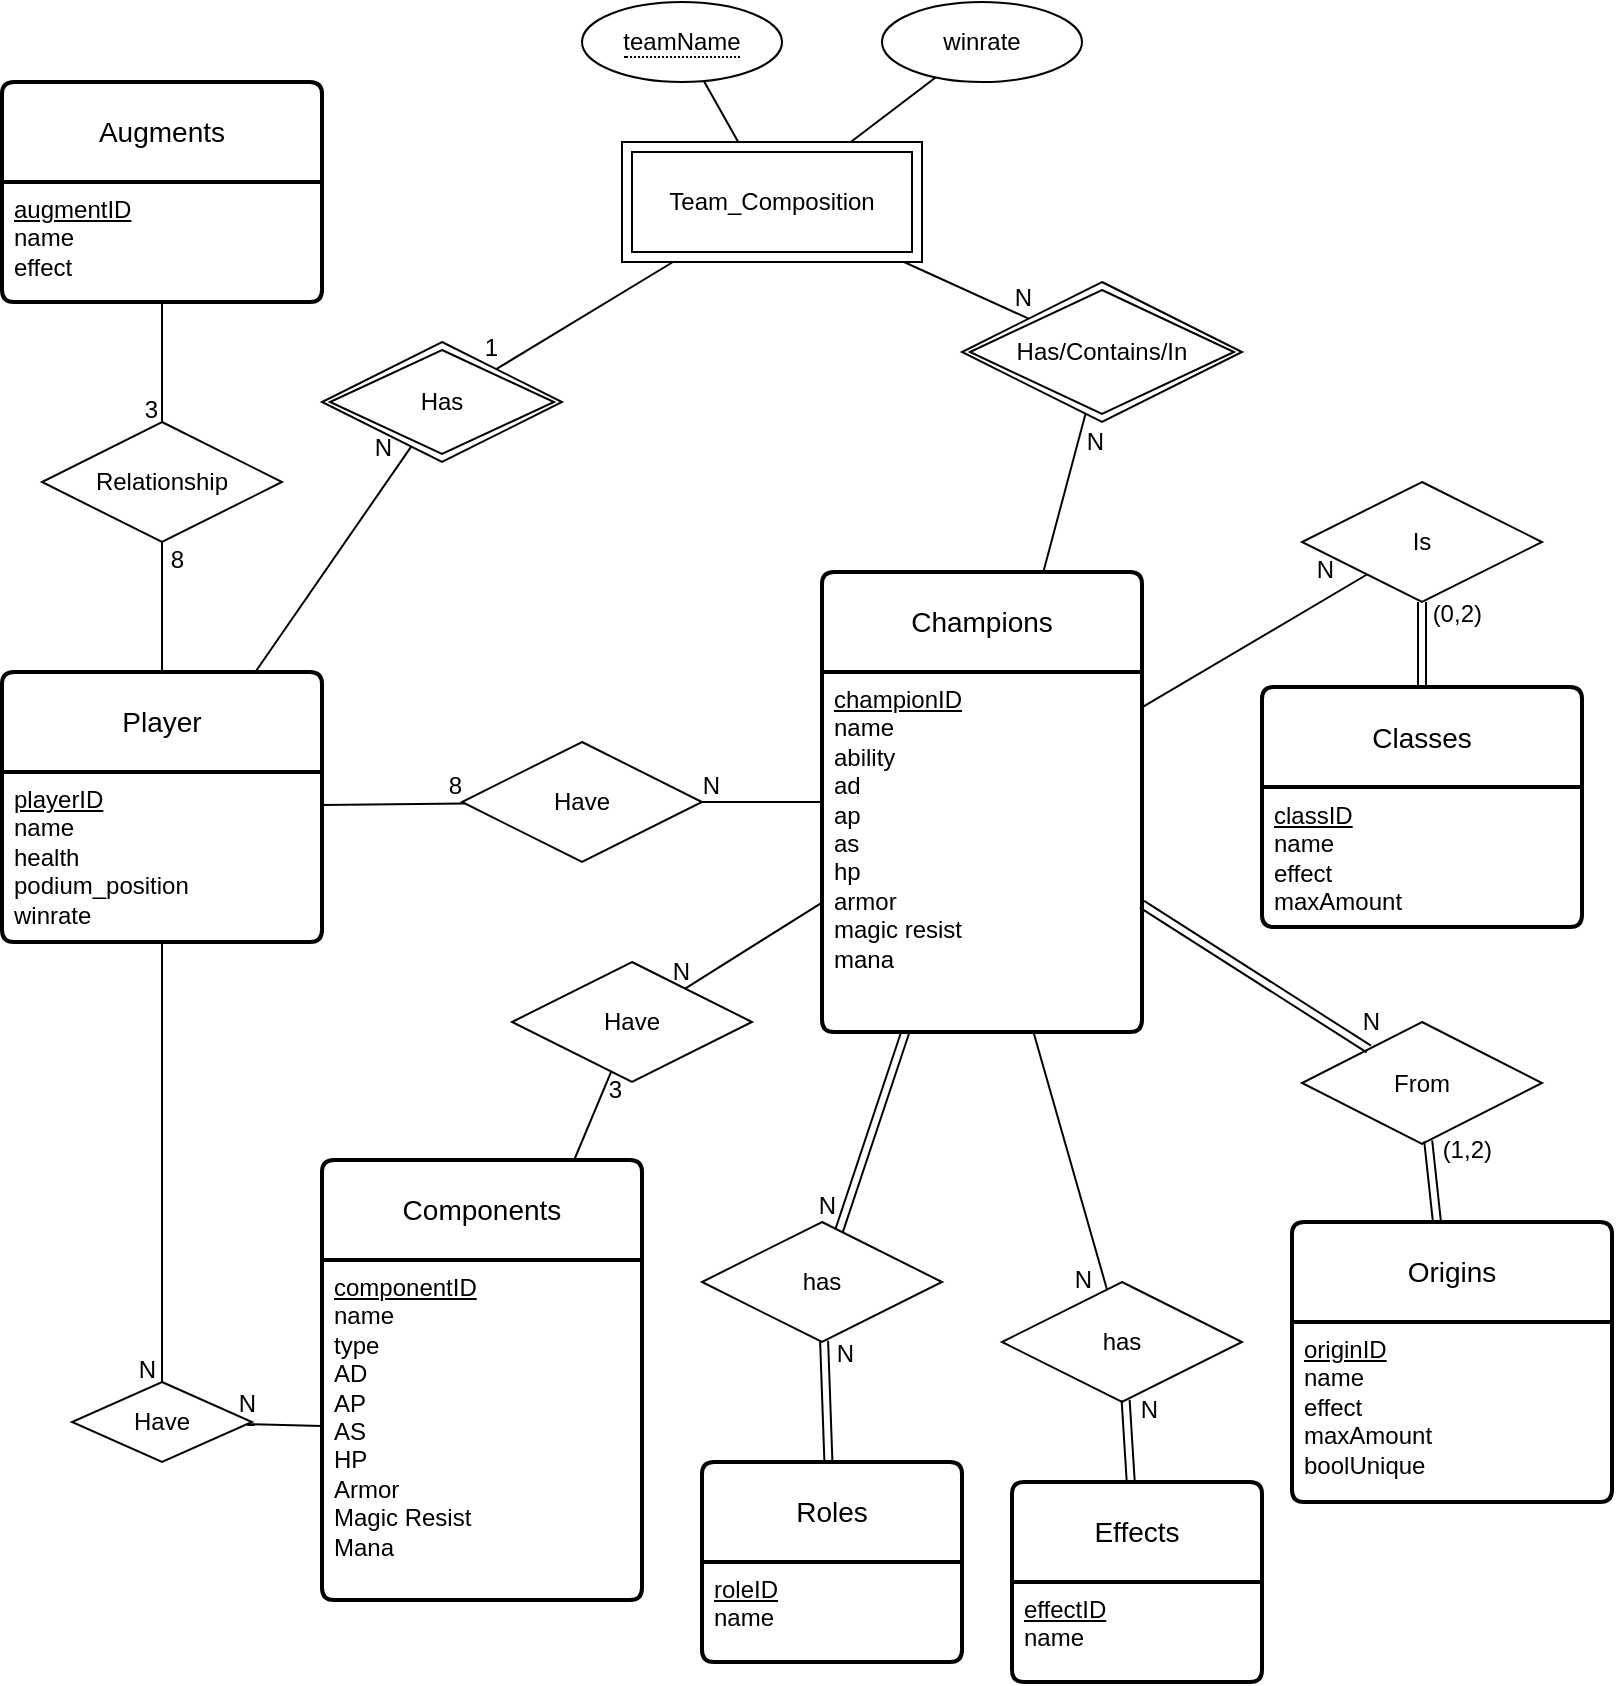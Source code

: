 <mxfile version="24.8.3">
  <diagram name="Page-1" id="uQSrZm8YN8mmTvaoLKEN">
    <mxGraphModel dx="2074" dy="1106" grid="1" gridSize="10" guides="1" tooltips="1" connect="1" arrows="1" fold="1" page="1" pageScale="1" pageWidth="850" pageHeight="1100" math="0" shadow="0">
      <root>
        <mxCell id="0" />
        <mxCell id="1" parent="0" />
        <mxCell id="gV3FRl6ETFJa3-_gZSnH-19" value="Champions" style="swimlane;childLayout=stackLayout;horizontal=1;startSize=50;horizontalStack=0;rounded=1;fontSize=14;fontStyle=0;strokeWidth=2;resizeParent=0;resizeLast=1;shadow=0;dashed=0;align=center;arcSize=4;whiteSpace=wrap;html=1;" parent="1" vertex="1">
          <mxGeometry x="435" y="345" width="160" height="230" as="geometry" />
        </mxCell>
        <mxCell id="gV3FRl6ETFJa3-_gZSnH-20" value="&lt;u&gt;championID&lt;/u&gt;&lt;div&gt;name&lt;/div&gt;&lt;div&gt;&lt;span style=&quot;background-color: initial;&quot;&gt;ability&lt;/span&gt;&lt;br&gt;&lt;/div&gt;&lt;div&gt;ad&lt;/div&gt;&lt;div&gt;ap&lt;/div&gt;&lt;div&gt;as&lt;/div&gt;&lt;div&gt;hp&lt;/div&gt;&lt;div&gt;armor&lt;/div&gt;&lt;div&gt;magic resist&lt;/div&gt;&lt;div&gt;mana&lt;/div&gt;" style="align=left;strokeColor=none;fillColor=none;spacingLeft=4;fontSize=12;verticalAlign=top;resizable=0;rotatable=0;part=1;html=1;" parent="gV3FRl6ETFJa3-_gZSnH-19" vertex="1">
          <mxGeometry y="50" width="160" height="180" as="geometry" />
        </mxCell>
        <mxCell id="gV3FRl6ETFJa3-_gZSnH-23" value="Origins" style="swimlane;childLayout=stackLayout;horizontal=1;startSize=50;horizontalStack=0;rounded=1;fontSize=14;fontStyle=0;strokeWidth=2;resizeParent=0;resizeLast=1;shadow=0;dashed=0;align=center;arcSize=4;whiteSpace=wrap;html=1;" parent="1" vertex="1">
          <mxGeometry x="670" y="670" width="160" height="140" as="geometry" />
        </mxCell>
        <mxCell id="gV3FRl6ETFJa3-_gZSnH-24" value="&lt;u&gt;originID&lt;br&gt;&lt;/u&gt;&lt;div&gt;name&lt;/div&gt;&lt;div&gt;effect&lt;/div&gt;&lt;div&gt;maxAmount&lt;/div&gt;&lt;div&gt;boolUnique&lt;/div&gt;" style="align=left;strokeColor=none;fillColor=none;spacingLeft=4;fontSize=12;verticalAlign=top;resizable=0;rotatable=0;part=1;html=1;" parent="gV3FRl6ETFJa3-_gZSnH-23" vertex="1">
          <mxGeometry y="50" width="160" height="90" as="geometry" />
        </mxCell>
        <mxCell id="gV3FRl6ETFJa3-_gZSnH-25" value="Classes" style="swimlane;childLayout=stackLayout;horizontal=1;startSize=50;horizontalStack=0;rounded=1;fontSize=14;fontStyle=0;strokeWidth=2;resizeParent=0;resizeLast=1;shadow=0;dashed=0;align=center;arcSize=4;whiteSpace=wrap;html=1;" parent="1" vertex="1">
          <mxGeometry x="655" y="402.5" width="160" height="120" as="geometry" />
        </mxCell>
        <mxCell id="gV3FRl6ETFJa3-_gZSnH-26" value="&lt;u&gt;classID&lt;/u&gt;&lt;div&gt;name&lt;/div&gt;&lt;div&gt;effect&lt;/div&gt;&lt;div&gt;maxAmount&lt;/div&gt;" style="align=left;strokeColor=none;fillColor=none;spacingLeft=4;fontSize=12;verticalAlign=top;resizable=0;rotatable=0;part=1;html=1;" parent="gV3FRl6ETFJa3-_gZSnH-25" vertex="1">
          <mxGeometry y="50" width="160" height="70" as="geometry" />
        </mxCell>
        <mxCell id="gV3FRl6ETFJa3-_gZSnH-30" value="Player" style="swimlane;childLayout=stackLayout;horizontal=1;startSize=50;horizontalStack=0;rounded=1;fontSize=14;fontStyle=0;strokeWidth=2;resizeParent=0;resizeLast=1;shadow=0;dashed=0;align=center;arcSize=4;whiteSpace=wrap;html=1;" parent="1" vertex="1">
          <mxGeometry x="25" y="395" width="160" height="135" as="geometry" />
        </mxCell>
        <mxCell id="gV3FRl6ETFJa3-_gZSnH-31" value="&lt;u&gt;playerID&lt;br&gt;&lt;/u&gt;&lt;div&gt;name&lt;/div&gt;&lt;div&gt;health&lt;/div&gt;&lt;div&gt;podium_position&lt;/div&gt;&lt;div&gt;winrate&lt;/div&gt;" style="align=left;strokeColor=none;fillColor=none;spacingLeft=4;fontSize=12;verticalAlign=top;resizable=0;rotatable=0;part=1;html=1;" parent="gV3FRl6ETFJa3-_gZSnH-30" vertex="1">
          <mxGeometry y="50" width="160" height="85" as="geometry" />
        </mxCell>
        <mxCell id="gV3FRl6ETFJa3-_gZSnH-33" value="Components" style="swimlane;childLayout=stackLayout;horizontal=1;startSize=50;horizontalStack=0;rounded=1;fontSize=14;fontStyle=0;strokeWidth=2;resizeParent=0;resizeLast=1;shadow=0;dashed=0;align=center;arcSize=4;whiteSpace=wrap;html=1;" parent="1" vertex="1">
          <mxGeometry x="185" y="639" width="160" height="220" as="geometry" />
        </mxCell>
        <mxCell id="gV3FRl6ETFJa3-_gZSnH-34" value="&lt;u&gt;componentID&lt;/u&gt;&lt;div&gt;name&lt;/div&gt;&lt;div&gt;type&lt;/div&gt;&lt;div&gt;AD&lt;/div&gt;&lt;div&gt;AP&lt;/div&gt;&lt;div&gt;AS&lt;/div&gt;&lt;div&gt;HP&lt;/div&gt;&lt;div&gt;Armor&lt;/div&gt;&lt;div&gt;Magic Resist&lt;/div&gt;&lt;div&gt;Mana&lt;/div&gt;" style="align=left;strokeColor=none;fillColor=none;spacingLeft=4;fontSize=12;verticalAlign=top;resizable=0;rotatable=0;part=1;html=1;" parent="gV3FRl6ETFJa3-_gZSnH-33" vertex="1">
          <mxGeometry y="50" width="160" height="170" as="geometry" />
        </mxCell>
        <mxCell id="gV3FRl6ETFJa3-_gZSnH-51" value="Have" style="shape=rhombus;perimeter=rhombusPerimeter;whiteSpace=wrap;html=1;align=center;" parent="1" vertex="1">
          <mxGeometry x="280" y="540" width="120" height="60" as="geometry" />
        </mxCell>
        <mxCell id="gV3FRl6ETFJa3-_gZSnH-52" value="" style="endArrow=none;html=1;rounded=0;" parent="1" source="gV3FRl6ETFJa3-_gZSnH-33" target="gV3FRl6ETFJa3-_gZSnH-51" edge="1">
          <mxGeometry relative="1" as="geometry">
            <mxPoint x="255" y="790" as="sourcePoint" />
            <mxPoint x="465" y="771" as="targetPoint" />
          </mxGeometry>
        </mxCell>
        <mxCell id="gV3FRl6ETFJa3-_gZSnH-53" value="3" style="resizable=0;html=1;whiteSpace=wrap;align=right;verticalAlign=bottom;" parent="gV3FRl6ETFJa3-_gZSnH-52" connectable="0" vertex="1">
          <mxGeometry x="1" relative="1" as="geometry">
            <mxPoint x="7" y="18" as="offset" />
          </mxGeometry>
        </mxCell>
        <mxCell id="gV3FRl6ETFJa3-_gZSnH-54" value="" style="endArrow=none;html=1;rounded=0;" parent="1" source="gV3FRl6ETFJa3-_gZSnH-19" target="gV3FRl6ETFJa3-_gZSnH-51" edge="1">
          <mxGeometry relative="1" as="geometry">
            <mxPoint x="505" y="620" as="sourcePoint" />
            <mxPoint x="475" y="781" as="targetPoint" />
          </mxGeometry>
        </mxCell>
        <mxCell id="gV3FRl6ETFJa3-_gZSnH-55" value="N" style="resizable=0;html=1;whiteSpace=wrap;align=right;verticalAlign=bottom;" parent="gV3FRl6ETFJa3-_gZSnH-54" connectable="0" vertex="1">
          <mxGeometry x="1" relative="1" as="geometry">
            <mxPoint x="4" as="offset" />
          </mxGeometry>
        </mxCell>
        <mxCell id="gV3FRl6ETFJa3-_gZSnH-56" value="From" style="shape=rhombus;perimeter=rhombusPerimeter;whiteSpace=wrap;html=1;align=center;" parent="1" vertex="1">
          <mxGeometry x="675" y="570" width="120" height="61" as="geometry" />
        </mxCell>
        <mxCell id="gV3FRl6ETFJa3-_gZSnH-61" value="Is" style="shape=rhombus;perimeter=rhombusPerimeter;whiteSpace=wrap;html=1;align=center;" parent="1" vertex="1">
          <mxGeometry x="675" y="300" width="120" height="60" as="geometry" />
        </mxCell>
        <mxCell id="gV3FRl6ETFJa3-_gZSnH-64" value="" style="endArrow=none;html=1;rounded=0;" parent="1" source="gV3FRl6ETFJa3-_gZSnH-19" target="gV3FRl6ETFJa3-_gZSnH-61" edge="1">
          <mxGeometry relative="1" as="geometry">
            <mxPoint x="604" y="610" as="sourcePoint" />
            <mxPoint x="605" y="801" as="targetPoint" />
          </mxGeometry>
        </mxCell>
        <mxCell id="gV3FRl6ETFJa3-_gZSnH-65" value="N" style="resizable=0;html=1;whiteSpace=wrap;align=right;verticalAlign=bottom;" parent="gV3FRl6ETFJa3-_gZSnH-64" connectable="0" vertex="1">
          <mxGeometry x="1" relative="1" as="geometry">
            <mxPoint x="-15" y="6" as="offset" />
          </mxGeometry>
        </mxCell>
        <mxCell id="gV3FRl6ETFJa3-_gZSnH-75" value="" style="endArrow=none;html=1;rounded=0;" parent="1" source="gV3FRl6ETFJa3-_gZSnH-30" target="gV3FRl6ETFJa3-_gZSnH-92" edge="1">
          <mxGeometry relative="1" as="geometry">
            <mxPoint x="65" y="859.31" as="sourcePoint" />
            <mxPoint x="255" y="460" as="targetPoint" />
          </mxGeometry>
        </mxCell>
        <mxCell id="gV3FRl6ETFJa3-_gZSnH-76" value="8" style="resizable=0;html=1;whiteSpace=wrap;align=right;verticalAlign=bottom;" parent="gV3FRl6ETFJa3-_gZSnH-75" connectable="0" vertex="1">
          <mxGeometry x="1" relative="1" as="geometry" />
        </mxCell>
        <mxCell id="gV3FRl6ETFJa3-_gZSnH-77" value="" style="endArrow=none;html=1;rounded=0;" parent="1" source="gV3FRl6ETFJa3-_gZSnH-19" target="gV3FRl6ETFJa3-_gZSnH-92" edge="1">
          <mxGeometry relative="1" as="geometry">
            <mxPoint x="195" y="470" as="sourcePoint" />
            <mxPoint x="375" y="460" as="targetPoint" />
          </mxGeometry>
        </mxCell>
        <mxCell id="gV3FRl6ETFJa3-_gZSnH-78" value="N" style="resizable=0;html=1;whiteSpace=wrap;align=right;verticalAlign=bottom;" parent="gV3FRl6ETFJa3-_gZSnH-77" connectable="0" vertex="1">
          <mxGeometry x="1" relative="1" as="geometry">
            <mxPoint x="10" as="offset" />
          </mxGeometry>
        </mxCell>
        <mxCell id="gV3FRl6ETFJa3-_gZSnH-79" value="" style="endArrow=none;html=1;rounded=0;" parent="1" source="gV3FRl6ETFJa3-_gZSnH-30" target="gV3FRl6ETFJa3-_gZSnH-90" edge="1">
          <mxGeometry relative="1" as="geometry">
            <mxPoint x="65" y="830" as="sourcePoint" />
            <mxPoint x="162.049" y="1011.475" as="targetPoint" />
          </mxGeometry>
        </mxCell>
        <mxCell id="gV3FRl6ETFJa3-_gZSnH-80" value="N" style="resizable=0;html=1;whiteSpace=wrap;align=right;verticalAlign=bottom;" parent="gV3FRl6ETFJa3-_gZSnH-79" connectable="0" vertex="1">
          <mxGeometry x="1" relative="1" as="geometry">
            <mxPoint x="-2" y="2" as="offset" />
          </mxGeometry>
        </mxCell>
        <mxCell id="gV3FRl6ETFJa3-_gZSnH-85" value="" style="endArrow=none;html=1;rounded=0;" parent="1" source="gV3FRl6ETFJa3-_gZSnH-34" target="gV3FRl6ETFJa3-_gZSnH-90" edge="1">
          <mxGeometry relative="1" as="geometry">
            <mxPoint x="113" y="540" as="sourcePoint" />
            <mxPoint x="213.511" y="1034.255" as="targetPoint" />
          </mxGeometry>
        </mxCell>
        <mxCell id="gV3FRl6ETFJa3-_gZSnH-86" value="N" style="resizable=0;html=1;whiteSpace=wrap;align=right;verticalAlign=bottom;" parent="gV3FRl6ETFJa3-_gZSnH-85" connectable="0" vertex="1">
          <mxGeometry x="1" relative="1" as="geometry">
            <mxPoint x="6" y="-2" as="offset" />
          </mxGeometry>
        </mxCell>
        <mxCell id="gV3FRl6ETFJa3-_gZSnH-87" value="Augments" style="swimlane;childLayout=stackLayout;horizontal=1;startSize=50;horizontalStack=0;rounded=1;fontSize=14;fontStyle=0;strokeWidth=2;resizeParent=0;resizeLast=1;shadow=0;dashed=0;align=center;arcSize=4;whiteSpace=wrap;html=1;" parent="1" vertex="1">
          <mxGeometry x="25" y="100" width="160" height="110" as="geometry" />
        </mxCell>
        <mxCell id="gV3FRl6ETFJa3-_gZSnH-88" value="&lt;u&gt;augmentID&lt;/u&gt;&lt;div&gt;name&lt;/div&gt;&lt;div&gt;effect&lt;/div&gt;" style="align=left;strokeColor=none;fillColor=none;spacingLeft=4;fontSize=12;verticalAlign=top;resizable=0;rotatable=0;part=1;html=1;" parent="gV3FRl6ETFJa3-_gZSnH-87" vertex="1">
          <mxGeometry y="50" width="160" height="60" as="geometry" />
        </mxCell>
        <mxCell id="gV3FRl6ETFJa3-_gZSnH-89" value="Relationship" style="shape=rhombus;perimeter=rhombusPerimeter;whiteSpace=wrap;html=1;align=center;" parent="1" vertex="1">
          <mxGeometry x="45" y="270" width="120" height="60" as="geometry" />
        </mxCell>
        <mxCell id="gV3FRl6ETFJa3-_gZSnH-90" value="Have" style="shape=rhombus;perimeter=rhombusPerimeter;whiteSpace=wrap;html=1;align=center;" parent="1" vertex="1">
          <mxGeometry x="60" y="750" width="90" height="40" as="geometry" />
        </mxCell>
        <mxCell id="gV3FRl6ETFJa3-_gZSnH-92" value="Have" style="shape=rhombus;perimeter=rhombusPerimeter;whiteSpace=wrap;html=1;align=center;" parent="1" vertex="1">
          <mxGeometry x="255" y="430" width="120" height="60" as="geometry" />
        </mxCell>
        <mxCell id="gV3FRl6ETFJa3-_gZSnH-93" value="" style="endArrow=none;html=1;rounded=0;" parent="1" source="gV3FRl6ETFJa3-_gZSnH-30" target="gV3FRl6ETFJa3-_gZSnH-89" edge="1">
          <mxGeometry relative="1" as="geometry">
            <mxPoint x="195" y="470" as="sourcePoint" />
            <mxPoint x="265" y="470" as="targetPoint" />
          </mxGeometry>
        </mxCell>
        <mxCell id="gV3FRl6ETFJa3-_gZSnH-94" value="8" style="resizable=0;html=1;whiteSpace=wrap;align=right;verticalAlign=bottom;" parent="gV3FRl6ETFJa3-_gZSnH-93" connectable="0" vertex="1">
          <mxGeometry x="1" relative="1" as="geometry">
            <mxPoint x="12" y="17" as="offset" />
          </mxGeometry>
        </mxCell>
        <mxCell id="gV3FRl6ETFJa3-_gZSnH-95" value="" style="endArrow=none;html=1;rounded=0;" parent="1" source="gV3FRl6ETFJa3-_gZSnH-87" target="gV3FRl6ETFJa3-_gZSnH-89" edge="1">
          <mxGeometry relative="1" as="geometry">
            <mxPoint x="445" y="470" as="sourcePoint" />
            <mxPoint x="385" y="470" as="targetPoint" />
          </mxGeometry>
        </mxCell>
        <mxCell id="gV3FRl6ETFJa3-_gZSnH-96" value="3" style="resizable=0;html=1;whiteSpace=wrap;align=right;verticalAlign=bottom;" parent="gV3FRl6ETFJa3-_gZSnH-95" connectable="0" vertex="1">
          <mxGeometry x="1" relative="1" as="geometry">
            <mxPoint x="-1" y="2" as="offset" />
          </mxGeometry>
        </mxCell>
        <mxCell id="gV3FRl6ETFJa3-_gZSnH-99" value="Team_Composition" style="shape=ext;margin=3;double=1;whiteSpace=wrap;html=1;align=center;" parent="1" vertex="1">
          <mxGeometry x="335" y="130" width="150" height="60" as="geometry" />
        </mxCell>
        <mxCell id="gV3FRl6ETFJa3-_gZSnH-101" value="Has/Contains/In" style="shape=rhombus;double=1;perimeter=rhombusPerimeter;whiteSpace=wrap;html=1;align=center;" parent="1" vertex="1">
          <mxGeometry x="505" y="200" width="140" height="70" as="geometry" />
        </mxCell>
        <mxCell id="gV3FRl6ETFJa3-_gZSnH-102" value="Has" style="shape=rhombus;double=1;perimeter=rhombusPerimeter;whiteSpace=wrap;html=1;align=center;" parent="1" vertex="1">
          <mxGeometry x="185" y="230" width="120" height="60" as="geometry" />
        </mxCell>
        <mxCell id="gV3FRl6ETFJa3-_gZSnH-103" value="" style="endArrow=none;html=1;rounded=0;" parent="1" source="gV3FRl6ETFJa3-_gZSnH-30" target="gV3FRl6ETFJa3-_gZSnH-102" edge="1">
          <mxGeometry relative="1" as="geometry">
            <mxPoint x="295" y="280" as="sourcePoint" />
            <mxPoint x="455" y="280" as="targetPoint" />
          </mxGeometry>
        </mxCell>
        <mxCell id="gV3FRl6ETFJa3-_gZSnH-104" value="N" style="resizable=0;html=1;whiteSpace=wrap;align=right;verticalAlign=bottom;" parent="gV3FRl6ETFJa3-_gZSnH-103" connectable="0" vertex="1">
          <mxGeometry x="1" relative="1" as="geometry">
            <mxPoint x="-8" y="9" as="offset" />
          </mxGeometry>
        </mxCell>
        <mxCell id="gV3FRl6ETFJa3-_gZSnH-105" value="" style="endArrow=none;html=1;rounded=0;" parent="1" source="gV3FRl6ETFJa3-_gZSnH-99" target="gV3FRl6ETFJa3-_gZSnH-102" edge="1">
          <mxGeometry relative="1" as="geometry">
            <mxPoint x="395" y="210" as="sourcePoint" />
            <mxPoint x="555" y="210" as="targetPoint" />
          </mxGeometry>
        </mxCell>
        <mxCell id="gV3FRl6ETFJa3-_gZSnH-106" value="1" style="resizable=0;html=1;whiteSpace=wrap;align=right;verticalAlign=bottom;" parent="gV3FRl6ETFJa3-_gZSnH-105" connectable="0" vertex="1">
          <mxGeometry x="1" relative="1" as="geometry">
            <mxPoint x="3" y="-2" as="offset" />
          </mxGeometry>
        </mxCell>
        <mxCell id="gV3FRl6ETFJa3-_gZSnH-107" value="" style="shape=link;html=1;rounded=0;" parent="1" source="gV3FRl6ETFJa3-_gZSnH-19" target="gV3FRl6ETFJa3-_gZSnH-56" edge="1">
          <mxGeometry relative="1" as="geometry">
            <mxPoint x="675" y="1040" as="sourcePoint" />
            <mxPoint x="835" y="1040" as="targetPoint" />
          </mxGeometry>
        </mxCell>
        <mxCell id="gV3FRl6ETFJa3-_gZSnH-108" value="N" style="resizable=0;html=1;whiteSpace=wrap;align=right;verticalAlign=bottom;" parent="gV3FRl6ETFJa3-_gZSnH-107" connectable="0" vertex="1">
          <mxGeometry x="1" relative="1" as="geometry">
            <mxPoint x="7" y="-5" as="offset" />
          </mxGeometry>
        </mxCell>
        <mxCell id="gV3FRl6ETFJa3-_gZSnH-109" value="" style="shape=link;html=1;rounded=0;" parent="1" source="gV3FRl6ETFJa3-_gZSnH-23" target="gV3FRl6ETFJa3-_gZSnH-56" edge="1">
          <mxGeometry relative="1" as="geometry">
            <mxPoint x="695" y="1000" as="sourcePoint" />
            <mxPoint x="855" y="1000" as="targetPoint" />
          </mxGeometry>
        </mxCell>
        <mxCell id="gV3FRl6ETFJa3-_gZSnH-110" value="(1,2)" style="resizable=0;html=1;whiteSpace=wrap;align=right;verticalAlign=bottom;" parent="gV3FRl6ETFJa3-_gZSnH-109" connectable="0" vertex="1">
          <mxGeometry x="1" relative="1" as="geometry">
            <mxPoint x="33" y="13" as="offset" />
          </mxGeometry>
        </mxCell>
        <mxCell id="gV3FRl6ETFJa3-_gZSnH-114" value="" style="shape=link;html=1;rounded=0;" parent="1" source="gV3FRl6ETFJa3-_gZSnH-25" target="gV3FRl6ETFJa3-_gZSnH-61" edge="1">
          <mxGeometry relative="1" as="geometry">
            <mxPoint x="795" y="460" as="sourcePoint" />
            <mxPoint x="775" y="430" as="targetPoint" />
          </mxGeometry>
        </mxCell>
        <mxCell id="gV3FRl6ETFJa3-_gZSnH-115" value="(0,2)" style="resizable=0;html=1;whiteSpace=wrap;align=right;verticalAlign=bottom;" parent="gV3FRl6ETFJa3-_gZSnH-114" connectable="0" vertex="1">
          <mxGeometry x="1" relative="1" as="geometry">
            <mxPoint x="31" y="14" as="offset" />
          </mxGeometry>
        </mxCell>
        <mxCell id="gV3FRl6ETFJa3-_gZSnH-116" value="&lt;span style=&quot;border-bottom: 1px dotted&quot;&gt;teamName&lt;/span&gt;" style="ellipse;whiteSpace=wrap;html=1;align=center;" parent="1" vertex="1">
          <mxGeometry x="315" y="60" width="100" height="40" as="geometry" />
        </mxCell>
        <mxCell id="gV3FRl6ETFJa3-_gZSnH-118" value="" style="endArrow=none;html=1;rounded=0;" parent="1" source="gV3FRl6ETFJa3-_gZSnH-116" target="gV3FRl6ETFJa3-_gZSnH-99" edge="1">
          <mxGeometry relative="1" as="geometry">
            <mxPoint x="505" y="350" as="sourcePoint" />
            <mxPoint x="665" y="350" as="targetPoint" />
          </mxGeometry>
        </mxCell>
        <mxCell id="gV3FRl6ETFJa3-_gZSnH-119" value="" style="endArrow=none;html=1;rounded=0;" parent="1" source="gV3FRl6ETFJa3-_gZSnH-99" target="gV3FRl6ETFJa3-_gZSnH-101" edge="1">
          <mxGeometry relative="1" as="geometry">
            <mxPoint x="371" y="200" as="sourcePoint" />
            <mxPoint x="282" y="254" as="targetPoint" />
          </mxGeometry>
        </mxCell>
        <mxCell id="gV3FRl6ETFJa3-_gZSnH-120" value="N" style="resizable=0;html=1;whiteSpace=wrap;align=right;verticalAlign=bottom;" parent="gV3FRl6ETFJa3-_gZSnH-119" connectable="0" vertex="1">
          <mxGeometry x="1" relative="1" as="geometry">
            <mxPoint x="3" y="-2" as="offset" />
          </mxGeometry>
        </mxCell>
        <mxCell id="gV3FRl6ETFJa3-_gZSnH-121" value="" style="endArrow=none;html=1;rounded=0;" parent="1" source="gV3FRl6ETFJa3-_gZSnH-19" target="gV3FRl6ETFJa3-_gZSnH-101" edge="1">
          <mxGeometry relative="1" as="geometry">
            <mxPoint x="505" y="350" as="sourcePoint" />
            <mxPoint x="665" y="350" as="targetPoint" />
          </mxGeometry>
        </mxCell>
        <mxCell id="gV3FRl6ETFJa3-_gZSnH-122" value="N" style="resizable=0;html=1;whiteSpace=wrap;align=right;verticalAlign=bottom;" parent="gV3FRl6ETFJa3-_gZSnH-121" connectable="0" vertex="1">
          <mxGeometry x="1" relative="1" as="geometry">
            <mxPoint x="11" y="23" as="offset" />
          </mxGeometry>
        </mxCell>
        <mxCell id="gV3FRl6ETFJa3-_gZSnH-123" value="winrate" style="ellipse;whiteSpace=wrap;html=1;align=center;" parent="1" vertex="1">
          <mxGeometry x="465" y="60" width="100" height="40" as="geometry" />
        </mxCell>
        <mxCell id="gV3FRl6ETFJa3-_gZSnH-125" value="" style="endArrow=none;html=1;rounded=0;" parent="1" source="gV3FRl6ETFJa3-_gZSnH-123" target="gV3FRl6ETFJa3-_gZSnH-99" edge="1">
          <mxGeometry relative="1" as="geometry">
            <mxPoint x="386" y="110" as="sourcePoint" />
            <mxPoint x="403" y="140" as="targetPoint" />
          </mxGeometry>
        </mxCell>
        <mxCell id="UJnjoPjaYnGFH1xZ8fws-1" value="Roles" style="swimlane;childLayout=stackLayout;horizontal=1;startSize=50;horizontalStack=0;rounded=1;fontSize=14;fontStyle=0;strokeWidth=2;resizeParent=0;resizeLast=1;shadow=0;dashed=0;align=center;arcSize=4;whiteSpace=wrap;html=1;" vertex="1" parent="1">
          <mxGeometry x="375" y="790" width="130" height="100" as="geometry" />
        </mxCell>
        <mxCell id="UJnjoPjaYnGFH1xZ8fws-2" value="&lt;u&gt;roleID&lt;/u&gt;&lt;div&gt;name&lt;br&gt;&lt;div&gt;&lt;br&gt;&lt;/div&gt;&lt;/div&gt;" style="align=left;strokeColor=none;fillColor=none;spacingLeft=4;fontSize=12;verticalAlign=top;resizable=0;rotatable=0;part=1;html=1;" vertex="1" parent="UJnjoPjaYnGFH1xZ8fws-1">
          <mxGeometry y="50" width="130" height="50" as="geometry" />
        </mxCell>
        <mxCell id="UJnjoPjaYnGFH1xZ8fws-3" value="Effects" style="swimlane;childLayout=stackLayout;horizontal=1;startSize=50;horizontalStack=0;rounded=1;fontSize=14;fontStyle=0;strokeWidth=2;resizeParent=0;resizeLast=1;shadow=0;dashed=0;align=center;arcSize=4;whiteSpace=wrap;html=1;" vertex="1" parent="1">
          <mxGeometry x="530" y="800" width="125" height="100" as="geometry" />
        </mxCell>
        <mxCell id="UJnjoPjaYnGFH1xZ8fws-4" value="&lt;u&gt;effectID&lt;/u&gt;&lt;br&gt;&lt;div&gt;name&lt;/div&gt;" style="align=left;strokeColor=none;fillColor=none;spacingLeft=4;fontSize=12;verticalAlign=top;resizable=0;rotatable=0;part=1;html=1;" vertex="1" parent="UJnjoPjaYnGFH1xZ8fws-3">
          <mxGeometry y="50" width="125" height="50" as="geometry" />
        </mxCell>
        <mxCell id="UJnjoPjaYnGFH1xZ8fws-5" value="has" style="shape=rhombus;perimeter=rhombusPerimeter;whiteSpace=wrap;html=1;align=center;" vertex="1" parent="1">
          <mxGeometry x="375" y="670" width="120" height="60" as="geometry" />
        </mxCell>
        <mxCell id="UJnjoPjaYnGFH1xZ8fws-6" value="has" style="shape=rhombus;perimeter=rhombusPerimeter;whiteSpace=wrap;html=1;align=center;" vertex="1" parent="1">
          <mxGeometry x="525" y="700" width="120" height="60" as="geometry" />
        </mxCell>
        <mxCell id="UJnjoPjaYnGFH1xZ8fws-7" value="" style="shape=link;html=1;rounded=0;" edge="1" parent="1" source="UJnjoPjaYnGFH1xZ8fws-1" target="UJnjoPjaYnGFH1xZ8fws-5">
          <mxGeometry relative="1" as="geometry">
            <mxPoint x="752" y="680" as="sourcePoint" />
            <mxPoint x="748" y="639" as="targetPoint" />
          </mxGeometry>
        </mxCell>
        <mxCell id="UJnjoPjaYnGFH1xZ8fws-8" value="N" style="resizable=0;html=1;whiteSpace=wrap;align=right;verticalAlign=bottom;" connectable="0" vertex="1" parent="UJnjoPjaYnGFH1xZ8fws-7">
          <mxGeometry x="1" relative="1" as="geometry">
            <mxPoint x="16" y="15" as="offset" />
          </mxGeometry>
        </mxCell>
        <mxCell id="UJnjoPjaYnGFH1xZ8fws-9" value="" style="shape=link;html=1;rounded=0;" edge="1" parent="1" source="UJnjoPjaYnGFH1xZ8fws-3" target="UJnjoPjaYnGFH1xZ8fws-6">
          <mxGeometry relative="1" as="geometry">
            <mxPoint x="445" y="800" as="sourcePoint" />
            <mxPoint x="438" y="729" as="targetPoint" />
          </mxGeometry>
        </mxCell>
        <mxCell id="UJnjoPjaYnGFH1xZ8fws-10" value="N" style="resizable=0;html=1;whiteSpace=wrap;align=right;verticalAlign=bottom;" connectable="0" vertex="1" parent="UJnjoPjaYnGFH1xZ8fws-9">
          <mxGeometry x="1" relative="1" as="geometry">
            <mxPoint x="18" y="13" as="offset" />
          </mxGeometry>
        </mxCell>
        <mxCell id="UJnjoPjaYnGFH1xZ8fws-13" value="" style="shape=link;html=1;rounded=0;" edge="1" parent="1" source="gV3FRl6ETFJa3-_gZSnH-19" target="UJnjoPjaYnGFH1xZ8fws-5">
          <mxGeometry relative="1" as="geometry">
            <mxPoint x="605" y="521" as="sourcePoint" />
            <mxPoint x="718" y="594" as="targetPoint" />
          </mxGeometry>
        </mxCell>
        <mxCell id="UJnjoPjaYnGFH1xZ8fws-14" value="N" style="resizable=0;html=1;whiteSpace=wrap;align=right;verticalAlign=bottom;" connectable="0" vertex="1" parent="UJnjoPjaYnGFH1xZ8fws-13">
          <mxGeometry x="1" relative="1" as="geometry">
            <mxPoint y="-4" as="offset" />
          </mxGeometry>
        </mxCell>
        <mxCell id="UJnjoPjaYnGFH1xZ8fws-15" value="" style="endArrow=none;html=1;rounded=0;" edge="1" parent="1" source="gV3FRl6ETFJa3-_gZSnH-20" target="UJnjoPjaYnGFH1xZ8fws-6">
          <mxGeometry relative="1" as="geometry">
            <mxPoint x="605" y="423" as="sourcePoint" />
            <mxPoint x="718" y="356" as="targetPoint" />
          </mxGeometry>
        </mxCell>
        <mxCell id="UJnjoPjaYnGFH1xZ8fws-16" value="N" style="resizable=0;html=1;whiteSpace=wrap;align=right;verticalAlign=bottom;" connectable="0" vertex="1" parent="UJnjoPjaYnGFH1xZ8fws-15">
          <mxGeometry x="1" relative="1" as="geometry">
            <mxPoint x="-6" y="4" as="offset" />
          </mxGeometry>
        </mxCell>
      </root>
    </mxGraphModel>
  </diagram>
</mxfile>
